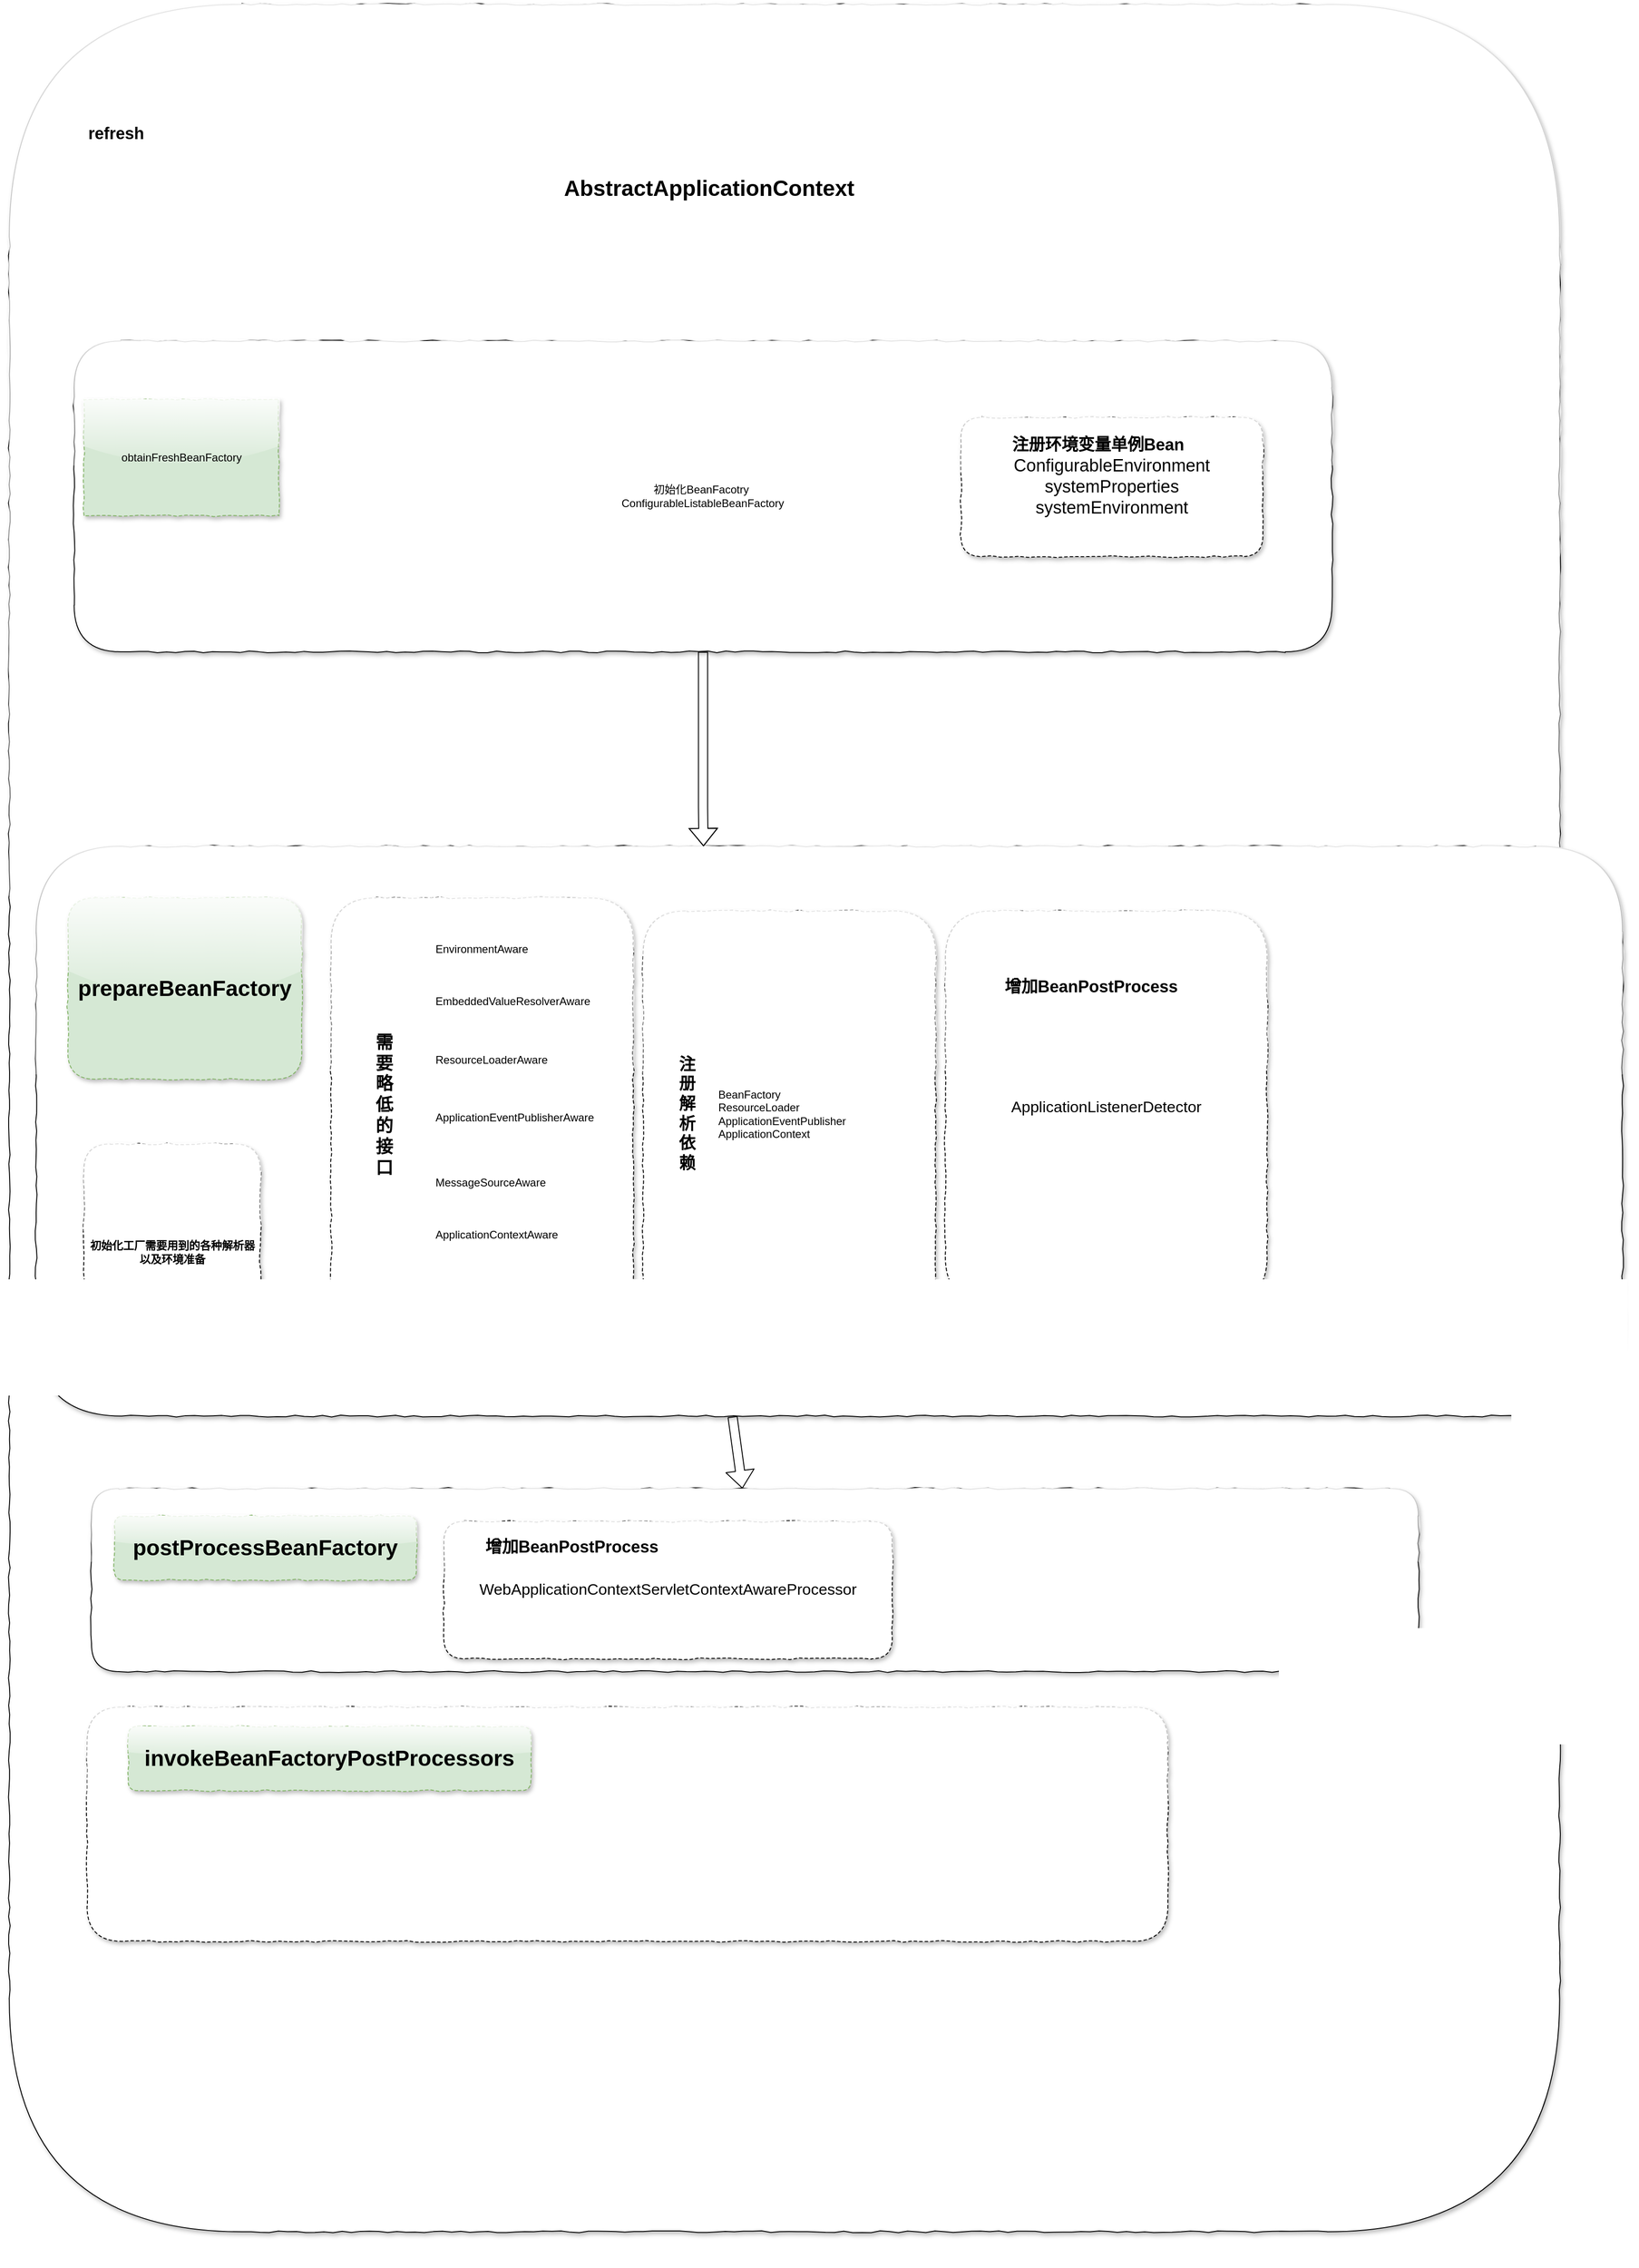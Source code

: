 <mxfile version="12.3.2" type="device" pages="3"><diagram id="6undYBta9QHLGdwfM0sv" name="第 1 页"><mxGraphModel dx="1872" dy="5545" grid="1" gridSize="10" guides="1" tooltips="1" connect="1" arrows="1" fold="1" page="1" pageScale="1" pageWidth="3300" pageHeight="4681" math="0" shadow="0"><root><mxCell id="0"/><mxCell id="1" parent="0"/><mxCell id="Q8C7v2pQEMtQ4nPQ89gv-38" value="" style="group" vertex="1" connectable="0" parent="1"><mxGeometry x="250" y="-130" width="1790" height="2320" as="geometry"/></mxCell><mxCell id="Q8C7v2pQEMtQ4nPQ89gv-33" value="" style="group" vertex="1" connectable="0" parent="Q8C7v2pQEMtQ4nPQ89gv-38"><mxGeometry x="10.155" y="-9.793" width="1779.345" height="2320" as="geometry"/></mxCell><mxCell id="Q8C7v2pQEMtQ4nPQ89gv-1" value="" style="rounded=1;whiteSpace=wrap;html=1;shadow=1;comic=1;glass=1;" vertex="1" parent="Q8C7v2pQEMtQ4nPQ89gv-33"><mxGeometry y="-141.463" width="1694.107" height="2433.171" as="geometry"/></mxCell><mxCell id="Q8C7v2pQEMtQ4nPQ89gv-4" value="&lt;h2&gt;refresh&lt;/h2&gt;" style="text;html=1;strokeColor=none;fillColor=none;align=center;verticalAlign=middle;whiteSpace=wrap;rounded=0;shadow=1;glass=1;comic=1;" vertex="1" parent="Q8C7v2pQEMtQ4nPQ89gv-33"><mxGeometry x="85.238" y="-42.439" width="63.929" height="84.878" as="geometry"/></mxCell><mxCell id="Q8C7v2pQEMtQ4nPQ89gv-7" value="初始化BeanFacotry&amp;nbsp;&lt;br&gt;ConfigurableListableBeanFactory" style="rounded=1;whiteSpace=wrap;html=1;shadow=1;glass=1;comic=1;" vertex="1" parent="Q8C7v2pQEMtQ4nPQ89gv-33"><mxGeometry x="70.854" y="226.341" width="1374.464" height="339.512" as="geometry"/></mxCell><mxCell id="Q8C7v2pQEMtQ4nPQ89gv-10" value="" style="group" vertex="1" connectable="0" parent="Q8C7v2pQEMtQ4nPQ89gv-33"><mxGeometry x="74.583" y="1754.146" width="681.905" height="537.561" as="geometry"/></mxCell><mxCell id="Q8C7v2pQEMtQ4nPQ89gv-12" value="obtainFreshBeanFactory" style="text;html=1;strokeColor=#82b366;fillColor=#d5e8d4;align=center;verticalAlign=middle;whiteSpace=wrap;rounded=0;shadow=1;glass=1;comic=1;dashed=1;" vertex="1" parent="Q8C7v2pQEMtQ4nPQ89gv-33"><mxGeometry x="81.509" y="290" width="213.095" height="127.317" as="geometry"/></mxCell><mxCell id="Q8C7v2pQEMtQ4nPQ89gv-14" value="" style="rounded=1;whiteSpace=wrap;html=1;shadow=1;glass=1;comic=1;strokeColor=#000000;" vertex="1" parent="Q8C7v2pQEMtQ4nPQ89gv-33"><mxGeometry x="29.315" y="778.195" width="1733.53" height="622.439" as="geometry"/></mxCell><mxCell id="Q8C7v2pQEMtQ4nPQ89gv-19" value="" style="edgeStyle=orthogonalEdgeStyle;rounded=0;orthogonalLoop=1;jettySize=auto;html=1;shape=flexArrow;" edge="1" parent="Q8C7v2pQEMtQ4nPQ89gv-33" source="Q8C7v2pQEMtQ4nPQ89gv-7" target="Q8C7v2pQEMtQ4nPQ89gv-14"><mxGeometry relative="1" as="geometry"><Array as="points"><mxPoint x="758.619" y="735.61"/><mxPoint x="758.619" y="735.61"/></Array></mxGeometry></mxCell><mxCell id="Q8C7v2pQEMtQ4nPQ89gv-20" value="&lt;h1&gt;prepareBeanFactory&lt;/h1&gt;" style="rounded=1;whiteSpace=wrap;html=1;shadow=1;glass=1;comic=1;strokeColor=#82b366;fillColor=#d5e8d4;dashed=1;" vertex="1" parent="Q8C7v2pQEMtQ4nPQ89gv-33"><mxGeometry x="63.929" y="834.634" width="255.714" height="198.049" as="geometry"/></mxCell><mxCell id="Q8C7v2pQEMtQ4nPQ89gv-29" value="" style="group" vertex="1" connectable="0" parent="Q8C7v2pQEMtQ4nPQ89gv-33"><mxGeometry x="351.607" y="834.634" width="330.298" height="480.976" as="geometry"/></mxCell><mxCell id="Q8C7v2pQEMtQ4nPQ89gv-21" value="" style="rounded=1;whiteSpace=wrap;html=1;shadow=1;glass=1;dashed=1;comic=1;strokeColor=#000000;" vertex="1" parent="Q8C7v2pQEMtQ4nPQ89gv-29"><mxGeometry width="330.298" height="466.829" as="geometry"/></mxCell><mxCell id="Q8C7v2pQEMtQ4nPQ89gv-22" value="EnvironmentAware" style="text;html=1;" vertex="1" parent="Q8C7v2pQEMtQ4nPQ89gv-29"><mxGeometry x="111.875" y="42.439" width="138.512" height="84.878" as="geometry"/></mxCell><mxCell id="Q8C7v2pQEMtQ4nPQ89gv-23" value="EmbeddedValueResolverAware" style="text;html=1;" vertex="1" parent="Q8C7v2pQEMtQ4nPQ89gv-29"><mxGeometry x="111.875" y="99.024" width="202.44" height="84.878" as="geometry"/></mxCell><mxCell id="Q8C7v2pQEMtQ4nPQ89gv-24" value="ResourceLoaderAware" style="text;html=1;" vertex="1" parent="Q8C7v2pQEMtQ4nPQ89gv-29"><mxGeometry x="111.875" y="162.683" width="159.821" height="84.878" as="geometry"/></mxCell><mxCell id="Q8C7v2pQEMtQ4nPQ89gv-25" value="ApplicationEventPublisherAware" style="text;html=1;" vertex="1" parent="Q8C7v2pQEMtQ4nPQ89gv-29"><mxGeometry x="111.875" y="226.341" width="213.095" height="84.878" as="geometry"/></mxCell><mxCell id="Q8C7v2pQEMtQ4nPQ89gv-26" value="MessageSourceAware" style="text;html=1;" vertex="1" parent="Q8C7v2pQEMtQ4nPQ89gv-29"><mxGeometry x="111.875" y="297.073" width="159.821" height="84.878" as="geometry"/></mxCell><mxCell id="Q8C7v2pQEMtQ4nPQ89gv-27" value="ApplicationContextAware" style="text;html=1;" vertex="1" parent="Q8C7v2pQEMtQ4nPQ89gv-29"><mxGeometry x="111.875" y="353.659" width="170.476" height="84.878" as="geometry"/></mxCell><mxCell id="Q8C7v2pQEMtQ4nPQ89gv-28" value="&lt;b&gt;&lt;font style=&quot;font-size: 19px&quot;&gt;需要略低的接口&lt;/font&gt;&lt;/b&gt;" style="text;html=1;strokeColor=none;fillColor=none;align=center;verticalAlign=middle;whiteSpace=wrap;rounded=0;shadow=1;glass=1;dashed=1;comic=1;" vertex="1" parent="Q8C7v2pQEMtQ4nPQ89gv-29"><mxGeometry x="42.619" y="5.659" width="31.964" height="441.366" as="geometry"/></mxCell><mxCell id="Q8C7v2pQEMtQ4nPQ89gv-32" value="" style="group" vertex="1" connectable="0" parent="Q8C7v2pQEMtQ4nPQ89gv-33"><mxGeometry x="692.56" y="848.78" width="319.643" height="444.195" as="geometry"/></mxCell><mxCell id="Q8C7v2pQEMtQ4nPQ89gv-30" value="&lt;blockquote style=&quot;margin: 0 0 0 40px ; border: none ; padding: 0px&quot;&gt;&lt;blockquote style=&quot;margin: 0 0 0 40px ; border: none ; padding: 0px&quot;&gt;BeanFactory&lt;/blockquote&gt;&lt;blockquote style=&quot;margin: 0 0 0 40px ; border: none ; padding: 0px&quot;&gt;ResourceLoader&lt;/blockquote&gt;&lt;blockquote style=&quot;margin: 0 0 0 40px ; border: none ; padding: 0px&quot;&gt;ApplicationEventPublisher&lt;/blockquote&gt;&lt;blockquote style=&quot;margin: 0 0 0 40px ; border: none ; padding: 0px&quot;&gt;ApplicationContext&lt;/blockquote&gt;&lt;/blockquote&gt;" style="rounded=1;whiteSpace=wrap;html=1;shadow=1;glass=1;dashed=1;comic=1;strokeColor=#000000;align=left;" vertex="1" parent="Q8C7v2pQEMtQ4nPQ89gv-32"><mxGeometry width="319.643" height="444.195" as="geometry"/></mxCell><mxCell id="Q8C7v2pQEMtQ4nPQ89gv-31" value="&lt;h2&gt;注册解析依赖&lt;/h2&gt;" style="text;html=1;strokeColor=none;fillColor=none;align=center;verticalAlign=middle;whiteSpace=wrap;rounded=0;shadow=1;glass=1;dashed=1;comic=1;" vertex="1" parent="Q8C7v2pQEMtQ4nPQ89gv-32"><mxGeometry x="31.964" y="38.195" width="31.964" height="367.805" as="geometry"/></mxCell><mxCell id="Q8C7v2pQEMtQ4nPQ89gv-36" value="" style="group" vertex="1" connectable="0" parent="Q8C7v2pQEMtQ4nPQ89gv-33"><mxGeometry x="1022.857" y="848.78" width="351.607" height="430.049" as="geometry"/></mxCell><mxCell id="Q8C7v2pQEMtQ4nPQ89gv-34" value="&lt;font style=&quot;font-size: 17px&quot;&gt;ApplicationListenerDetector&lt;/font&gt;" style="rounded=1;whiteSpace=wrap;html=1;shadow=1;glass=1;dashed=1;comic=1;strokeColor=#000000;" vertex="1" parent="Q8C7v2pQEMtQ4nPQ89gv-36"><mxGeometry width="351.607" height="430.049" as="geometry"/></mxCell><mxCell id="Q8C7v2pQEMtQ4nPQ89gv-35" value="&lt;h2&gt;增加BeanPostProcess&lt;/h2&gt;" style="text;html=1;strokeColor=none;fillColor=none;align=center;verticalAlign=middle;whiteSpace=wrap;rounded=0;shadow=1;glass=1;dashed=1;comic=1;" vertex="1" parent="Q8C7v2pQEMtQ4nPQ89gv-36"><mxGeometry x="53.274" width="213.095" height="166.927" as="geometry"/></mxCell><mxCell id="Q8C7v2pQEMtQ4nPQ89gv-37" value="&lt;b&gt;初始化工厂需要用到的各种解析器以及环境准备&lt;/b&gt;" style="rounded=1;whiteSpace=wrap;html=1;shadow=1;glass=1;dashed=1;comic=1;strokeColor=#000000;" vertex="1" parent="Q8C7v2pQEMtQ4nPQ89gv-33"><mxGeometry x="81.509" y="1103.415" width="192.851" height="237.659" as="geometry"/></mxCell><mxCell id="Q8C7v2pQEMtQ4nPQ89gv-85" value="" style="rounded=1;whiteSpace=wrap;html=1;shadow=1;glass=1;dashed=1;comic=1;strokeColor=#000000;" vertex="1" parent="Q8C7v2pQEMtQ4nPQ89gv-33"><mxGeometry x="85" y="1718.5" width="1181" height="256" as="geometry"/></mxCell><mxCell id="Q8C7v2pQEMtQ4nPQ89gv-3" value="&lt;h1&gt;&lt;span style=&quot;background-color: rgb(255 , 255 , 255)&quot;&gt;AbstractApplicationContext&lt;/span&gt;&lt;/h1&gt;" style="text;html=1;strokeColor=none;fillColor=none;align=center;verticalAlign=middle;whiteSpace=wrap;rounded=0;shadow=1;glass=1;comic=1;" vertex="1" parent="1"><mxGeometry x="850" y="-110" width="350" height="60" as="geometry"/></mxCell><mxCell id="Q8C7v2pQEMtQ4nPQ89gv-39" value="" style="group" vertex="1" connectable="0" parent="1"><mxGeometry x="1300" y="170" width="330" height="152" as="geometry"/></mxCell><mxCell id="Q8C7v2pQEMtQ4nPQ89gv-40" value="&lt;font style=&quot;font-size: 19px&quot;&gt;&lt;span&gt;ConfigurableEnvironment&lt;/span&gt;&lt;br&gt;&lt;span&gt;systemProperties&lt;br&gt;&lt;/span&gt;systemEnvironment&lt;br&gt;&lt;/font&gt;" style="rounded=1;whiteSpace=wrap;html=1;shadow=1;glass=1;dashed=1;comic=1;strokeColor=#000000;" vertex="1" parent="Q8C7v2pQEMtQ4nPQ89gv-39"><mxGeometry width="330" height="152" as="geometry"/></mxCell><mxCell id="Q8C7v2pQEMtQ4nPQ89gv-41" value="&lt;h2&gt;注册环境变量单例Bean&lt;/h2&gt;" style="text;html=1;strokeColor=none;fillColor=none;align=center;verticalAlign=middle;whiteSpace=wrap;rounded=0;shadow=1;glass=1;dashed=1;comic=1;" vertex="1" parent="Q8C7v2pQEMtQ4nPQ89gv-39"><mxGeometry x="50" width="200" height="59" as="geometry"/></mxCell><mxCell id="Q8C7v2pQEMtQ4nPQ89gv-42" value="" style="endArrow=classic;html=1;shape=flexArrow;exitX=0.439;exitY=1.001;exitDx=0;exitDy=0;exitPerimeter=0;" edge="1" parent="1" source="Q8C7v2pQEMtQ4nPQ89gv-14" target="Q8C7v2pQEMtQ4nPQ89gv-5"><mxGeometry width="50" height="50" relative="1" as="geometry"><mxPoint x="1040" y="480" as="sourcePoint"/><mxPoint x="1090" y="430" as="targetPoint"/></mxGeometry></mxCell><mxCell id="Q8C7v2pQEMtQ4nPQ89gv-84" value="" style="group" vertex="1" connectable="0" parent="1"><mxGeometry x="350" y="1340" width="1450" height="200" as="geometry"/></mxCell><mxCell id="Q8C7v2pQEMtQ4nPQ89gv-5" value="" style="rounded=1;whiteSpace=wrap;html=1;shadow=1;glass=1;comic=1;" vertex="1" parent="Q8C7v2pQEMtQ4nPQ89gv-84"><mxGeometry width="1450" height="200" as="geometry"/></mxCell><mxCell id="Q8C7v2pQEMtQ4nPQ89gv-69" value="&lt;h1&gt;postProcessBeanFactory&lt;/h1&gt;" style="rounded=1;whiteSpace=wrap;html=1;shadow=1;glass=1;comic=1;strokeColor=#82b366;fillColor=#d5e8d4;dashed=1;" vertex="1" parent="Q8C7v2pQEMtQ4nPQ89gv-84"><mxGeometry x="25" y="30" width="330" height="70" as="geometry"/></mxCell><mxCell id="Q8C7v2pQEMtQ4nPQ89gv-79" value="" style="group" vertex="1" connectable="0" parent="Q8C7v2pQEMtQ4nPQ89gv-84"><mxGeometry x="315" y="24" width="500" height="152" as="geometry"/></mxCell><mxCell id="Q8C7v2pQEMtQ4nPQ89gv-82" value="" style="group" vertex="1" connectable="0" parent="Q8C7v2pQEMtQ4nPQ89gv-79"><mxGeometry x="70" y="10" width="490" height="152" as="geometry"/></mxCell><mxCell id="Q8C7v2pQEMtQ4nPQ89gv-80" value="&lt;font style=&quot;font-size: 17px&quot;&gt;WebApplicationContextServletContextAwareProcessor&lt;/font&gt;" style="rounded=1;whiteSpace=wrap;html=1;shadow=1;glass=1;dashed=1;comic=1;strokeColor=#000000;" vertex="1" parent="Q8C7v2pQEMtQ4nPQ89gv-82"><mxGeometry y="2" width="490" height="150" as="geometry"/></mxCell><mxCell id="Q8C7v2pQEMtQ4nPQ89gv-81" value="&lt;h2&gt;增加BeanPostProcess&lt;/h2&gt;" style="text;html=1;strokeColor=none;fillColor=none;align=center;verticalAlign=middle;whiteSpace=wrap;rounded=0;shadow=1;glass=1;dashed=1;comic=1;" vertex="1" parent="Q8C7v2pQEMtQ4nPQ89gv-82"><mxGeometry x="40" width="200" height="59" as="geometry"/></mxCell><mxCell id="Q8C7v2pQEMtQ4nPQ89gv-93" value="&lt;h1&gt;invokeBeanFactoryPostProcessors&lt;/h1&gt;" style="rounded=1;whiteSpace=wrap;html=1;shadow=1;glass=1;comic=1;strokeColor=#82b366;fillColor=#d5e8d4;dashed=1;" vertex="1" parent="1"><mxGeometry x="390" y="1600" width="440" height="70" as="geometry"/></mxCell></root></mxGraphModel></diagram><diagram id="FJCg5c6csjcSqJylvsbX" name="SpringBoot - BeanPostProcess"><mxGraphModel dx="1872" dy="864" grid="1" gridSize="10" guides="1" tooltips="1" connect="1" arrows="1" fold="1" page="1" pageScale="1" pageWidth="3300" pageHeight="4681" background="#CCFFCC" math="0" shadow="0"><root><mxCell id="5LW9IZIqvFEfhfOtvfDI-0"/><mxCell id="5LW9IZIqvFEfhfOtvfDI-1" parent="5LW9IZIqvFEfhfOtvfDI-0"/><mxCell id="5LW9IZIqvFEfhfOtvfDI-2" value="" style="rounded=1;whiteSpace=wrap;html=1;shadow=1;glass=1;dashed=1;comic=1;strokeColor=#666666;fillColor=#f5f5f5;fontColor=#333333;" vertex="1" parent="5LW9IZIqvFEfhfOtvfDI-1"><mxGeometry x="540" y="200" width="970" height="580" as="geometry"/></mxCell><mxCell id="5LW9IZIqvFEfhfOtvfDI-3" value="&lt;h2&gt;ConfigurationWarningsPostProcessor&lt;/h2&gt;" style="rounded=1;whiteSpace=wrap;html=1;shadow=1;glass=1;comic=1;strokeColor=#000000;" vertex="1" parent="5LW9IZIqvFEfhfOtvfDI-1"><mxGeometry x="930" y="260" width="490" height="80" as="geometry"/></mxCell><mxCell id="5LW9IZIqvFEfhfOtvfDI-4" value="RUN" style="text;html=1;strokeColor=#000000;fillColor=none;align=center;verticalAlign=middle;whiteSpace=wrap;rounded=1;shadow=1;glass=1;dashed=1;comic=1;" vertex="1" parent="5LW9IZIqvFEfhfOtvfDI-1"><mxGeometry x="580" y="250" width="90" height="480" as="geometry"/></mxCell><mxCell id="5LW9IZIqvFEfhfOtvfDI-5" value="&lt;h2&gt;CachingMetadataReaderFactoryPostProcessor&lt;/h2&gt;" style="rounded=1;whiteSpace=wrap;html=1;shadow=1;glass=1;comic=1;strokeColor=#000000;" vertex="1" parent="5LW9IZIqvFEfhfOtvfDI-1"><mxGeometry x="930" y="350" width="490" height="80" as="geometry"/></mxCell><mxCell id="5LW9IZIqvFEfhfOtvfDI-6" value="ApplicationContextInitializer&lt;br&gt;initialize" style="text;html=1;strokeColor=#000000;fillColor=none;align=center;verticalAlign=middle;whiteSpace=wrap;rounded=1;shadow=1;glass=1;comic=1;" vertex="1" parent="5LW9IZIqvFEfhfOtvfDI-1"><mxGeometry x="680" y="250" width="240" height="180" as="geometry"/></mxCell><mxCell id="5LW9IZIqvFEfhfOtvfDI-8" value="" style="rounded=1;whiteSpace=wrap;html=1;shadow=1;glass=1;comic=1;strokeColor=#000000;" vertex="1" parent="5LW9IZIqvFEfhfOtvfDI-1"><mxGeometry x="680" y="440" width="240" height="160" as="geometry"/></mxCell></root></mxGraphModel></diagram><diagram id="Cw0cnOPheyUJ5FDoUsvM" name="ApplicationListener"><mxGraphModel dx="1536" dy="5421" grid="1" gridSize="10" guides="1" tooltips="1" connect="1" arrows="1" fold="1" page="1" pageScale="1" pageWidth="3300" pageHeight="4681" math="0" shadow="0"><root><mxCell id="jDAjuw5ChGYRKg9pffU--0"/><mxCell id="jDAjuw5ChGYRKg9pffU--1" parent="jDAjuw5ChGYRKg9pffU--0"/><mxCell id="jDAjuw5ChGYRKg9pffU--22" style="edgeStyle=orthogonalEdgeStyle;rounded=0;orthogonalLoop=1;jettySize=auto;html=1;" edge="1" parent="jDAjuw5ChGYRKg9pffU--1" source="jDAjuw5ChGYRKg9pffU--2" target="jDAjuw5ChGYRKg9pffU--3"><mxGeometry relative="1" as="geometry"/></mxCell><mxCell id="jDAjuw5ChGYRKg9pffU--2" value="Actor" style="shape=umlActor;verticalLabelPosition=bottom;labelBackgroundColor=#ffffff;verticalAlign=top;html=1;outlineConnect=0;rounded=1;shadow=1;glass=1;comic=1;strokeColor=#000000;" vertex="1" parent="jDAjuw5ChGYRKg9pffU--1"><mxGeometry x="100" y="260" width="60" height="170" as="geometry"/></mxCell><mxCell id="jDAjuw5ChGYRKg9pffU--21" style="edgeStyle=orthogonalEdgeStyle;rounded=0;orthogonalLoop=1;jettySize=auto;html=1;" edge="1" parent="jDAjuw5ChGYRKg9pffU--1" source="jDAjuw5ChGYRKg9pffU--23" target="jDAjuw5ChGYRKg9pffU--16"><mxGeometry relative="1" as="geometry"><mxPoint x="940" y="340" as="targetPoint"/><Array as="points"><mxPoint x="940" y="340"/><mxPoint x="940" y="340"/></Array></mxGeometry></mxCell><mxCell id="jDAjuw5ChGYRKg9pffU--3" value="&lt;h1&gt;ApplicationEventPublisher&lt;/h1&gt;" style="rounded=1;whiteSpace=wrap;html=1;shadow=1;glass=1;comic=1;strokeColor=#000000;" vertex="1" parent="jDAjuw5ChGYRKg9pffU--1"><mxGeometry x="290" y="300" width="310" height="90" as="geometry"/></mxCell><mxCell id="jDAjuw5ChGYRKg9pffU--20" value="" style="group" vertex="1" connectable="0" parent="jDAjuw5ChGYRKg9pffU--1"><mxGeometry x="970" y="170" width="340" height="300" as="geometry"/></mxCell><mxCell id="jDAjuw5ChGYRKg9pffU--16" value="" style="rounded=1;whiteSpace=wrap;html=1;shadow=1;glass=1;comic=1;strokeColor=#000000;" vertex="1" parent="jDAjuw5ChGYRKg9pffU--20"><mxGeometry width="340" height="300" as="geometry"/></mxCell><mxCell id="jDAjuw5ChGYRKg9pffU--7" value="&lt;h2&gt;UserApplicationEvent&lt;/h2&gt;" style="rounded=1;whiteSpace=wrap;html=1;shadow=1;glass=1;comic=1;strokeColor=#000000;" vertex="1" parent="jDAjuw5ChGYRKg9pffU--20"><mxGeometry x="25" y="67.5" width="275" height="50" as="geometry"/></mxCell><mxCell id="jDAjuw5ChGYRKg9pffU--15" value="&lt;h2&gt;SmsApplicationEvent&lt;/h2&gt;" style="rounded=1;whiteSpace=wrap;html=1;shadow=1;glass=1;comic=1;strokeColor=#000000;" vertex="1" parent="jDAjuw5ChGYRKg9pffU--20"><mxGeometry x="25" y="155" width="275" height="50" as="geometry"/></mxCell><mxCell id="jDAjuw5ChGYRKg9pffU--17" value="&lt;h1&gt;ApplicationEvent&amp;nbsp;组&lt;/h1&gt;" style="text;html=1;strokeColor=#82b366;fillColor=#d5e8d4;align=center;verticalAlign=middle;whiteSpace=wrap;rounded=0;shadow=1;glass=1;comic=1;" vertex="1" parent="jDAjuw5ChGYRKg9pffU--20"><mxGeometry x="45" y="10" width="230" height="30" as="geometry"/></mxCell><mxCell id="jDAjuw5ChGYRKg9pffU--18" value="&lt;h2&gt;OrderApplicationEvent&lt;/h2&gt;" style="rounded=1;whiteSpace=wrap;html=1;shadow=1;glass=1;comic=1;strokeColor=#000000;" vertex="1" parent="jDAjuw5ChGYRKg9pffU--20"><mxGeometry x="25" y="240" width="275" height="40" as="geometry"/></mxCell><mxCell id="jDAjuw5ChGYRKg9pffU--25" style="edgeStyle=orthogonalEdgeStyle;rounded=0;orthogonalLoop=1;jettySize=auto;html=1;entryX=0;entryY=0.5;entryDx=0;entryDy=0;dashed=1;" edge="1" parent="jDAjuw5ChGYRKg9pffU--1" source="jDAjuw5ChGYRKg9pffU--23" target="jDAjuw5ChGYRKg9pffU--7"><mxGeometry relative="1" as="geometry"><Array as="points"><mxPoint x="810" y="263"/></Array></mxGeometry></mxCell><mxCell id="jDAjuw5ChGYRKg9pffU--23" value="UserApplicationEvent" style="text;html=1;" vertex="1" parent="jDAjuw5ChGYRKg9pffU--1"><mxGeometry x="740" y="330" width="140" height="30" as="geometry"/></mxCell><mxCell id="jDAjuw5ChGYRKg9pffU--24" style="edgeStyle=orthogonalEdgeStyle;rounded=0;orthogonalLoop=1;jettySize=auto;html=1;" edge="1" parent="jDAjuw5ChGYRKg9pffU--1" source="jDAjuw5ChGYRKg9pffU--3" target="jDAjuw5ChGYRKg9pffU--23"><mxGeometry relative="1" as="geometry"><mxPoint x="600" y="345" as="sourcePoint"/><mxPoint x="972" y="335" as="targetPoint"/><Array as="points"/></mxGeometry></mxCell><mxCell id="jDAjuw5ChGYRKg9pffU--27" style="edgeStyle=orthogonalEdgeStyle;rounded=0;orthogonalLoop=1;jettySize=auto;html=1;entryX=0;entryY=0.5;entryDx=0;entryDy=0;shape=flexArrow;" edge="1" parent="jDAjuw5ChGYRKg9pffU--1" source="jDAjuw5ChGYRKg9pffU--16" target="jDAjuw5ChGYRKg9pffU--10"><mxGeometry relative="1" as="geometry"/></mxCell><mxCell id="jDAjuw5ChGYRKg9pffU--31" value="" style="group" vertex="1" connectable="0" parent="jDAjuw5ChGYRKg9pffU--1"><mxGeometry x="1540" y="-10" width="740" height="710" as="geometry"/></mxCell><mxCell id="jDAjuw5ChGYRKg9pffU--19" value="" style="group" vertex="1" connectable="0" parent="jDAjuw5ChGYRKg9pffU--31"><mxGeometry x="10" y="-30" width="740" height="710" as="geometry"/></mxCell><mxCell id="jDAjuw5ChGYRKg9pffU--10" value="" style="rounded=1;whiteSpace=wrap;html=1;shadow=1;glass=1;comic=1;strokeColor=#000000;" vertex="1" parent="jDAjuw5ChGYRKg9pffU--19"><mxGeometry width="740.0" height="710" as="geometry"/></mxCell><mxCell id="jDAjuw5ChGYRKg9pffU--11" value="&lt;h1&gt;ApplicationListener组&lt;/h1&gt;" style="text;html=1;strokeColor=#82b366;fillColor=#d5e8d4;align=center;verticalAlign=middle;whiteSpace=wrap;rounded=0;shadow=1;glass=1;comic=1;dashed=1;" vertex="1" parent="jDAjuw5ChGYRKg9pffU--19"><mxGeometry x="97.368" y="25.357" width="564.737" height="76.071" as="geometry"/></mxCell><mxCell id="jDAjuw5ChGYRKg9pffU--13" value="&lt;h2&gt;SmsApplicationListener&lt;/h2&gt;" style="rounded=1;whiteSpace=wrap;html=1;shadow=1;glass=1;comic=1;strokeColor=#000000;" vertex="1" parent="jDAjuw5ChGYRKg9pffU--19"><mxGeometry x="68.308" y="409.81" width="590.053" height="126.786" as="geometry"/></mxCell><mxCell id="jDAjuw5ChGYRKg9pffU--14" value="&lt;h2&gt;OrderApplicationListener&lt;/h2&gt;" style="rounded=1;whiteSpace=wrap;html=1;shadow=1;glass=1;comic=1;strokeColor=#000000;" vertex="1" parent="jDAjuw5ChGYRKg9pffU--19"><mxGeometry x="72.143" y="545.959" width="593.947" height="126.786" as="geometry"/></mxCell><mxCell id="jDAjuw5ChGYRKg9pffU--30" value="" style="rounded=1;whiteSpace=wrap;html=1;shadow=1;glass=1;dashed=1;comic=1;strokeColor=#000000;" vertex="1" parent="jDAjuw5ChGYRKg9pffU--19"><mxGeometry x="60" y="123" width="634" height="277" as="geometry"/></mxCell><mxCell id="jDAjuw5ChGYRKg9pffU--12" value="&lt;h2&gt;UserApplicationListener1&lt;/h2&gt;" style="rounded=1;whiteSpace=wrap;html=1;shadow=1;glass=1;comic=1;strokeColor=#000000;" vertex="1" parent="jDAjuw5ChGYRKg9pffU--19"><mxGeometry x="89" y="210" width="577" height="71" as="geometry"/></mxCell><mxCell id="jDAjuw5ChGYRKg9pffU--32" value="&lt;h2&gt;处理UserApplicationEvent事件&lt;/h2&gt;" style="text;html=1;strokeColor=none;fillColor=none;align=center;verticalAlign=middle;whiteSpace=wrap;rounded=0;shadow=1;glass=1;dashed=1;comic=1;" vertex="1" parent="jDAjuw5ChGYRKg9pffU--19"><mxGeometry x="180" y="170" width="350" height="30" as="geometry"/></mxCell><mxCell id="jDAjuw5ChGYRKg9pffU--29" value="&lt;h2&gt;UserApplicationListener2&lt;/h2&gt;" style="rounded=1;whiteSpace=wrap;html=1;shadow=1;glass=1;comic=1;strokeColor=#000000;" vertex="1" parent="jDAjuw5ChGYRKg9pffU--31"><mxGeometry x="100" y="280" width="570" height="70" as="geometry"/></mxCell><mxCell id="jDAjuw5ChGYRKg9pffU--33" value="" style="endArrow=classic;html=1;exitX=0.48;exitY=1.014;exitDx=0;exitDy=0;entryX=0.486;entryY=0.021;entryDx=0;entryDy=0;entryPerimeter=0;exitPerimeter=0;" edge="1" parent="jDAjuw5ChGYRKg9pffU--31" source="jDAjuw5ChGYRKg9pffU--12" target="jDAjuw5ChGYRKg9pffU--29"><mxGeometry width="50" height="50" relative="1" as="geometry"><mxPoint x="370" y="260" as="sourcePoint"/><mxPoint x="420" y="210" as="targetPoint"/></mxGeometry></mxCell><mxCell id="jDAjuw5ChGYRKg9pffU--28" style="edgeStyle=orthogonalEdgeStyle;rounded=0;orthogonalLoop=1;jettySize=auto;html=1;dashed=1;entryX=0;entryY=0.5;entryDx=0;entryDy=0;" edge="1" parent="jDAjuw5ChGYRKg9pffU--1" source="jDAjuw5ChGYRKg9pffU--7" target="jDAjuw5ChGYRKg9pffU--30"><mxGeometry relative="1" as="geometry"/></mxCell><mxCell id="jDAjuw5ChGYRKg9pffU--34" style="edgeStyle=orthogonalEdgeStyle;rounded=0;orthogonalLoop=1;jettySize=auto;html=1;dashed=1;" edge="1" parent="jDAjuw5ChGYRKg9pffU--1" source="jDAjuw5ChGYRKg9pffU--15" target="jDAjuw5ChGYRKg9pffU--13"><mxGeometry relative="1" as="geometry"><Array as="points"><mxPoint x="1440" y="360"/><mxPoint x="1440" y="433"/></Array></mxGeometry></mxCell><mxCell id="jDAjuw5ChGYRKg9pffU--35" style="edgeStyle=orthogonalEdgeStyle;rounded=0;orthogonalLoop=1;jettySize=auto;html=1;entryX=0;entryY=0.5;entryDx=0;entryDy=0;dashed=1;" edge="1" parent="jDAjuw5ChGYRKg9pffU--1" source="jDAjuw5ChGYRKg9pffU--18" target="jDAjuw5ChGYRKg9pffU--14"><mxGeometry relative="1" as="geometry"><Array as="points"><mxPoint x="1133" y="569"/></Array></mxGeometry></mxCell></root></mxGraphModel></diagram></mxfile>